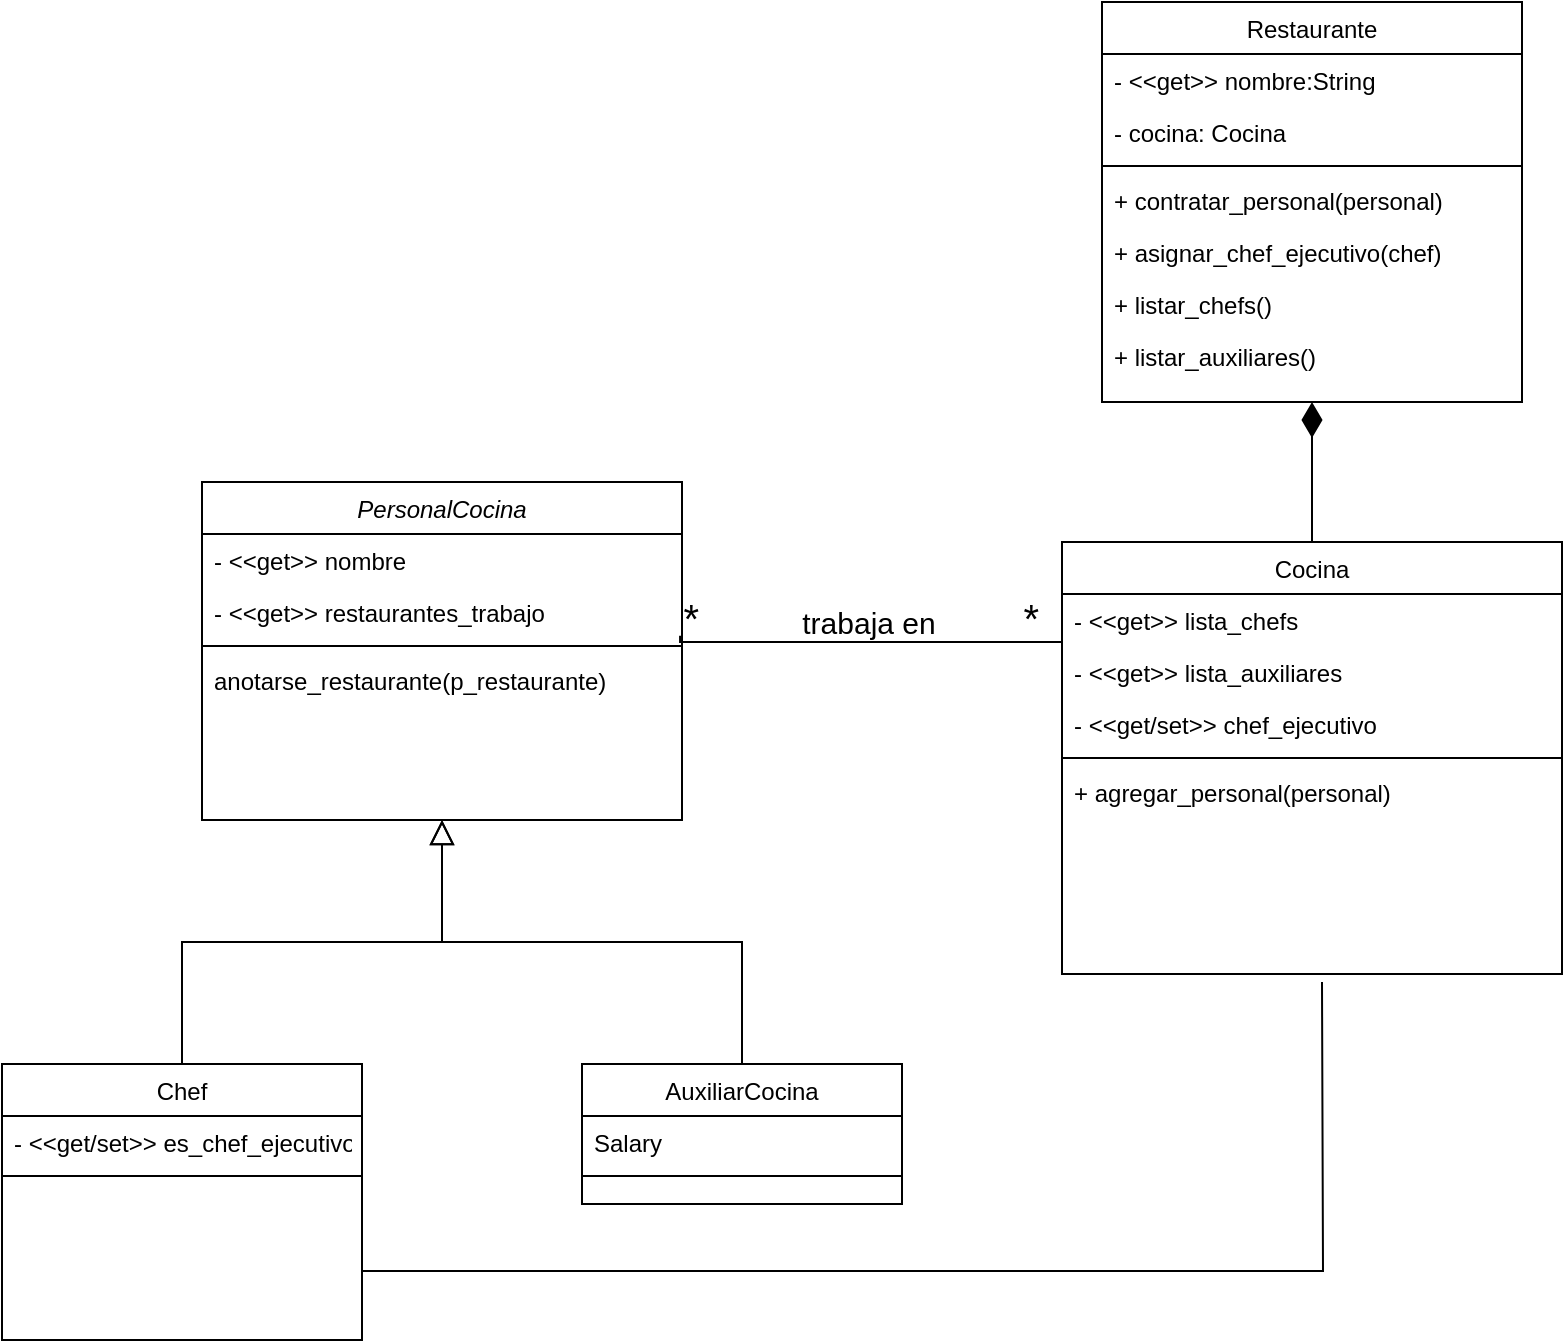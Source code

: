 <mxfile version="24.2.5" type="google" pages="3">
  <diagram id="C5RBs43oDa-KdzZeNtuy" name="Page-1">
    <mxGraphModel grid="1" page="1" gridSize="10" guides="1" tooltips="1" connect="1" arrows="1" fold="1" pageScale="1" pageWidth="827" pageHeight="1169" math="0" shadow="0">
      <root>
        <mxCell id="WIyWlLk6GJQsqaUBKTNV-0" />
        <mxCell id="WIyWlLk6GJQsqaUBKTNV-1" parent="WIyWlLk6GJQsqaUBKTNV-0" />
        <mxCell id="zkfFHV4jXpPFQw0GAbJ--0" value="PersonalCocina" style="swimlane;fontStyle=2;align=center;verticalAlign=top;childLayout=stackLayout;horizontal=1;startSize=26;horizontalStack=0;resizeParent=1;resizeLast=0;collapsible=1;marginBottom=0;rounded=0;shadow=0;strokeWidth=1;" vertex="1" parent="WIyWlLk6GJQsqaUBKTNV-1">
          <mxGeometry x="140" y="350" width="240" height="169" as="geometry">
            <mxRectangle x="230" y="140" width="160" height="26" as="alternateBounds" />
          </mxGeometry>
        </mxCell>
        <mxCell id="zkfFHV4jXpPFQw0GAbJ--1" value="- &lt;&lt;get&gt;&gt; nombre" style="text;align=left;verticalAlign=top;spacingLeft=4;spacingRight=4;overflow=hidden;rotatable=0;points=[[0,0.5],[1,0.5]];portConstraint=eastwest;" vertex="1" parent="zkfFHV4jXpPFQw0GAbJ--0">
          <mxGeometry y="26" width="240" height="26" as="geometry" />
        </mxCell>
        <mxCell id="zkfFHV4jXpPFQw0GAbJ--2" value="- &lt;&lt;get&gt;&gt; restaurantes_trabajo" style="text;align=left;verticalAlign=top;spacingLeft=4;spacingRight=4;overflow=hidden;rotatable=0;points=[[0,0.5],[1,0.5]];portConstraint=eastwest;rounded=0;shadow=0;html=0;" vertex="1" parent="zkfFHV4jXpPFQw0GAbJ--0">
          <mxGeometry y="52" width="240" height="26" as="geometry" />
        </mxCell>
        <mxCell id="zkfFHV4jXpPFQw0GAbJ--4" value="" style="line;html=1;strokeWidth=1;align=left;verticalAlign=middle;spacingTop=-1;spacingLeft=3;spacingRight=3;rotatable=0;labelPosition=right;points=[];portConstraint=eastwest;" vertex="1" parent="zkfFHV4jXpPFQw0GAbJ--0">
          <mxGeometry y="78" width="240" height="8" as="geometry" />
        </mxCell>
        <mxCell id="zkfFHV4jXpPFQw0GAbJ--5" value="anotarse_restaurante(p_restaurante)" style="text;align=left;verticalAlign=top;spacingLeft=4;spacingRight=4;overflow=hidden;rotatable=0;points=[[0,0.5],[1,0.5]];portConstraint=eastwest;" vertex="1" parent="zkfFHV4jXpPFQw0GAbJ--0">
          <mxGeometry y="86" width="240" height="26" as="geometry" />
        </mxCell>
        <mxCell id="O_YYT9rSb6ISfpcR57pi-17" style="edgeStyle=orthogonalEdgeStyle;rounded=0;orthogonalLoop=1;jettySize=auto;html=1;exitX=1;exitY=0.75;exitDx=0;exitDy=0;endArrow=none;endFill=0;" edge="1" parent="WIyWlLk6GJQsqaUBKTNV-1" source="zkfFHV4jXpPFQw0GAbJ--6">
          <mxGeometry relative="1" as="geometry">
            <mxPoint x="700" y="600" as="targetPoint" />
          </mxGeometry>
        </mxCell>
        <mxCell id="zkfFHV4jXpPFQw0GAbJ--6" value="Chef" style="swimlane;fontStyle=0;align=center;verticalAlign=top;childLayout=stackLayout;horizontal=1;startSize=26;horizontalStack=0;resizeParent=1;resizeLast=0;collapsible=1;marginBottom=0;rounded=0;shadow=0;strokeWidth=1;" vertex="1" parent="WIyWlLk6GJQsqaUBKTNV-1">
          <mxGeometry x="40" y="641" width="180" height="138" as="geometry">
            <mxRectangle x="130" y="380" width="160" height="26" as="alternateBounds" />
          </mxGeometry>
        </mxCell>
        <mxCell id="zkfFHV4jXpPFQw0GAbJ--7" value="- &lt;&lt;get/set&gt;&gt; es_chef_ejecutivo" style="text;align=left;verticalAlign=top;spacingLeft=4;spacingRight=4;overflow=hidden;rotatable=0;points=[[0,0.5],[1,0.5]];portConstraint=eastwest;" vertex="1" parent="zkfFHV4jXpPFQw0GAbJ--6">
          <mxGeometry y="26" width="180" height="26" as="geometry" />
        </mxCell>
        <mxCell id="zkfFHV4jXpPFQw0GAbJ--9" value="" style="line;html=1;strokeWidth=1;align=left;verticalAlign=middle;spacingTop=-1;spacingLeft=3;spacingRight=3;rotatable=0;labelPosition=right;points=[];portConstraint=eastwest;" vertex="1" parent="zkfFHV4jXpPFQw0GAbJ--6">
          <mxGeometry y="52" width="180" height="8" as="geometry" />
        </mxCell>
        <mxCell id="zkfFHV4jXpPFQw0GAbJ--12" value="" style="endArrow=block;endSize=10;endFill=0;shadow=0;strokeWidth=1;rounded=0;curved=0;edgeStyle=elbowEdgeStyle;elbow=vertical;" edge="1" parent="WIyWlLk6GJQsqaUBKTNV-1" source="zkfFHV4jXpPFQw0GAbJ--6" target="zkfFHV4jXpPFQw0GAbJ--0">
          <mxGeometry width="160" relative="1" as="geometry">
            <mxPoint x="200" y="484" as="sourcePoint" />
            <mxPoint x="200" y="484" as="targetPoint" />
          </mxGeometry>
        </mxCell>
        <mxCell id="zkfFHV4jXpPFQw0GAbJ--13" value="AuxiliarCocina" style="swimlane;fontStyle=0;align=center;verticalAlign=top;childLayout=stackLayout;horizontal=1;startSize=26;horizontalStack=0;resizeParent=1;resizeLast=0;collapsible=1;marginBottom=0;rounded=0;shadow=0;strokeWidth=1;" vertex="1" parent="WIyWlLk6GJQsqaUBKTNV-1">
          <mxGeometry x="330" y="641" width="160" height="70" as="geometry">
            <mxRectangle x="340" y="380" width="170" height="26" as="alternateBounds" />
          </mxGeometry>
        </mxCell>
        <mxCell id="zkfFHV4jXpPFQw0GAbJ--14" value="Salary" style="text;align=left;verticalAlign=top;spacingLeft=4;spacingRight=4;overflow=hidden;rotatable=0;points=[[0,0.5],[1,0.5]];portConstraint=eastwest;" vertex="1" parent="zkfFHV4jXpPFQw0GAbJ--13">
          <mxGeometry y="26" width="160" height="26" as="geometry" />
        </mxCell>
        <mxCell id="zkfFHV4jXpPFQw0GAbJ--15" value="" style="line;html=1;strokeWidth=1;align=left;verticalAlign=middle;spacingTop=-1;spacingLeft=3;spacingRight=3;rotatable=0;labelPosition=right;points=[];portConstraint=eastwest;" vertex="1" parent="zkfFHV4jXpPFQw0GAbJ--13">
          <mxGeometry y="52" width="160" height="8" as="geometry" />
        </mxCell>
        <mxCell id="zkfFHV4jXpPFQw0GAbJ--16" value="" style="endArrow=block;endSize=10;endFill=0;shadow=0;strokeWidth=1;rounded=0;curved=0;edgeStyle=elbowEdgeStyle;elbow=vertical;" edge="1" parent="WIyWlLk6GJQsqaUBKTNV-1" source="zkfFHV4jXpPFQw0GAbJ--13" target="zkfFHV4jXpPFQw0GAbJ--0">
          <mxGeometry width="160" relative="1" as="geometry">
            <mxPoint x="210" y="654" as="sourcePoint" />
            <mxPoint x="310" y="552" as="targetPoint" />
          </mxGeometry>
        </mxCell>
        <mxCell id="O_YYT9rSb6ISfpcR57pi-12" style="edgeStyle=orthogonalEdgeStyle;rounded=0;orthogonalLoop=1;jettySize=auto;html=1;exitX=0.5;exitY=0;exitDx=0;exitDy=0;entryX=0.5;entryY=1;entryDx=0;entryDy=0;endArrow=diamondThin;endFill=1;strokeWidth=1;endSize=15;" edge="1" parent="WIyWlLk6GJQsqaUBKTNV-1" source="zkfFHV4jXpPFQw0GAbJ--17" target="O_YYT9rSb6ISfpcR57pi-0">
          <mxGeometry relative="1" as="geometry" />
        </mxCell>
        <mxCell id="zkfFHV4jXpPFQw0GAbJ--17" value="Cocina" style="swimlane;fontStyle=0;align=center;verticalAlign=top;childLayout=stackLayout;horizontal=1;startSize=26;horizontalStack=0;resizeParent=1;resizeLast=0;collapsible=1;marginBottom=0;rounded=0;shadow=0;strokeWidth=1;" vertex="1" parent="WIyWlLk6GJQsqaUBKTNV-1">
          <mxGeometry x="570" y="380" width="250" height="216" as="geometry">
            <mxRectangle x="550" y="140" width="160" height="26" as="alternateBounds" />
          </mxGeometry>
        </mxCell>
        <mxCell id="zkfFHV4jXpPFQw0GAbJ--18" value="- &lt;&lt;get&gt;&gt; lista_chefs" style="text;align=left;verticalAlign=top;spacingLeft=4;spacingRight=4;overflow=hidden;rotatable=0;points=[[0,0.5],[1,0.5]];portConstraint=eastwest;" vertex="1" parent="zkfFHV4jXpPFQw0GAbJ--17">
          <mxGeometry y="26" width="250" height="26" as="geometry" />
        </mxCell>
        <mxCell id="zkfFHV4jXpPFQw0GAbJ--21" value="- &lt;&lt;get&gt;&gt; lista_auxiliares" style="text;align=left;verticalAlign=top;spacingLeft=4;spacingRight=4;overflow=hidden;rotatable=0;points=[[0,0.5],[1,0.5]];portConstraint=eastwest;rounded=0;shadow=0;html=0;" vertex="1" parent="zkfFHV4jXpPFQw0GAbJ--17">
          <mxGeometry y="52" width="250" height="26" as="geometry" />
        </mxCell>
        <mxCell id="zkfFHV4jXpPFQw0GAbJ--22" value="- &lt;&lt;get/set&gt;&gt; chef_ejecutivo" style="text;align=left;verticalAlign=top;spacingLeft=4;spacingRight=4;overflow=hidden;rotatable=0;points=[[0,0.5],[1,0.5]];portConstraint=eastwest;rounded=0;shadow=0;html=0;" vertex="1" parent="zkfFHV4jXpPFQw0GAbJ--17">
          <mxGeometry y="78" width="250" height="26" as="geometry" />
        </mxCell>
        <mxCell id="zkfFHV4jXpPFQw0GAbJ--23" value="" style="line;html=1;strokeWidth=1;align=left;verticalAlign=middle;spacingTop=-1;spacingLeft=3;spacingRight=3;rotatable=0;labelPosition=right;points=[];portConstraint=eastwest;" vertex="1" parent="zkfFHV4jXpPFQw0GAbJ--17">
          <mxGeometry y="104" width="250" height="8" as="geometry" />
        </mxCell>
        <mxCell id="zkfFHV4jXpPFQw0GAbJ--24" value="+ agregar_personal(personal)" style="text;align=left;verticalAlign=top;spacingLeft=4;spacingRight=4;overflow=hidden;rotatable=0;points=[[0,0.5],[1,0.5]];portConstraint=eastwest;" vertex="1" parent="zkfFHV4jXpPFQw0GAbJ--17">
          <mxGeometry y="112" width="250" height="26" as="geometry" />
        </mxCell>
        <mxCell id="O_YYT9rSb6ISfpcR57pi-0" value="Restaurante" style="swimlane;fontStyle=0;align=center;verticalAlign=top;childLayout=stackLayout;horizontal=1;startSize=26;horizontalStack=0;resizeParent=1;resizeLast=0;collapsible=1;marginBottom=0;rounded=0;shadow=0;strokeWidth=1;" vertex="1" parent="WIyWlLk6GJQsqaUBKTNV-1">
          <mxGeometry x="590" y="110" width="210" height="200" as="geometry">
            <mxRectangle x="550" y="140" width="160" height="26" as="alternateBounds" />
          </mxGeometry>
        </mxCell>
        <mxCell id="O_YYT9rSb6ISfpcR57pi-2" value="- &lt;&lt;get&gt;&gt; nombre:String" style="text;align=left;verticalAlign=top;spacingLeft=4;spacingRight=4;overflow=hidden;rotatable=0;points=[[0,0.5],[1,0.5]];portConstraint=eastwest;rounded=0;shadow=0;html=0;" vertex="1" parent="O_YYT9rSb6ISfpcR57pi-0">
          <mxGeometry y="26" width="210" height="26" as="geometry" />
        </mxCell>
        <mxCell id="O_YYT9rSb6ISfpcR57pi-3" value="- cocina: Cocina" style="text;align=left;verticalAlign=top;spacingLeft=4;spacingRight=4;overflow=hidden;rotatable=0;points=[[0,0.5],[1,0.5]];portConstraint=eastwest;rounded=0;shadow=0;html=0;" vertex="1" parent="O_YYT9rSb6ISfpcR57pi-0">
          <mxGeometry y="52" width="210" height="26" as="geometry" />
        </mxCell>
        <mxCell id="O_YYT9rSb6ISfpcR57pi-6" value="" style="line;html=1;strokeWidth=1;align=left;verticalAlign=middle;spacingTop=-1;spacingLeft=3;spacingRight=3;rotatable=0;labelPosition=right;points=[];portConstraint=eastwest;" vertex="1" parent="O_YYT9rSb6ISfpcR57pi-0">
          <mxGeometry y="78" width="210" height="8" as="geometry" />
        </mxCell>
        <mxCell id="O_YYT9rSb6ISfpcR57pi-8" value="+ contratar_personal(personal)" style="text;align=left;verticalAlign=top;spacingLeft=4;spacingRight=4;overflow=hidden;rotatable=0;points=[[0,0.5],[1,0.5]];portConstraint=eastwest;" vertex="1" parent="O_YYT9rSb6ISfpcR57pi-0">
          <mxGeometry y="86" width="210" height="26" as="geometry" />
        </mxCell>
        <mxCell id="O_YYT9rSb6ISfpcR57pi-13" value="+ asignar_chef_ejecutivo(chef)" style="text;align=left;verticalAlign=top;spacingLeft=4;spacingRight=4;overflow=hidden;rotatable=0;points=[[0,0.5],[1,0.5]];portConstraint=eastwest;" vertex="1" parent="O_YYT9rSb6ISfpcR57pi-0">
          <mxGeometry y="112" width="210" height="26" as="geometry" />
        </mxCell>
        <mxCell id="O_YYT9rSb6ISfpcR57pi-14" value="+ listar_chefs()" style="text;align=left;verticalAlign=top;spacingLeft=4;spacingRight=4;overflow=hidden;rotatable=0;points=[[0,0.5],[1,0.5]];portConstraint=eastwest;" vertex="1" parent="O_YYT9rSb6ISfpcR57pi-0">
          <mxGeometry y="138" width="210" height="26" as="geometry" />
        </mxCell>
        <mxCell id="O_YYT9rSb6ISfpcR57pi-15" value="+ listar_auxiliares()" style="text;align=left;verticalAlign=top;spacingLeft=4;spacingRight=4;overflow=hidden;rotatable=0;points=[[0,0.5],[1,0.5]];portConstraint=eastwest;" vertex="1" parent="O_YYT9rSb6ISfpcR57pi-0">
          <mxGeometry y="164" width="210" height="26" as="geometry" />
        </mxCell>
        <mxCell id="zkfFHV4jXpPFQw0GAbJ--26" value="" style="endArrow=none;shadow=0;strokeWidth=1;rounded=0;curved=0;endFill=0;edgeStyle=elbowEdgeStyle;elbow=vertical;exitX=0.996;exitY=0.955;exitDx=0;exitDy=0;entryX=0;entryY=0.5;entryDx=0;entryDy=0;exitPerimeter=0;" edge="1" parent="WIyWlLk6GJQsqaUBKTNV-1" source="zkfFHV4jXpPFQw0GAbJ--2" target="zkfFHV4jXpPFQw0GAbJ--22">
          <mxGeometry x="0.5" y="41" relative="1" as="geometry">
            <mxPoint x="200" y="306" as="sourcePoint" />
            <mxPoint x="590" y="220" as="targetPoint" />
            <mxPoint x="-40" y="32" as="offset" />
            <Array as="points">
              <mxPoint x="480" y="430" />
            </Array>
          </mxGeometry>
        </mxCell>
        <mxCell id="zkfFHV4jXpPFQw0GAbJ--28" value="*" style="resizable=0;align=right;verticalAlign=bottom;labelBackgroundColor=none;fontSize=20;" connectable="0" vertex="1" parent="zkfFHV4jXpPFQw0GAbJ--26">
          <mxGeometry x="1" relative="1" as="geometry">
            <mxPoint x="-10" y="-41" as="offset" />
          </mxGeometry>
        </mxCell>
        <mxCell id="O_YYT9rSb6ISfpcR57pi-11" value="*" style="resizable=0;align=right;verticalAlign=bottom;labelBackgroundColor=none;fontSize=20;" connectable="0" vertex="1" parent="zkfFHV4jXpPFQw0GAbJ--26">
          <mxGeometry x="1" relative="1" as="geometry">
            <mxPoint x="-180" y="-41" as="offset" />
          </mxGeometry>
        </mxCell>
        <mxCell id="zkfFHV4jXpPFQw0GAbJ--29" value="trabaja en" style="text;html=1;resizable=0;points=[];;align=center;verticalAlign=middle;labelBackgroundColor=none;rounded=0;shadow=0;strokeWidth=1;fontSize=15;" connectable="0" vertex="1" parent="zkfFHV4jXpPFQw0GAbJ--26">
          <mxGeometry x="0.5" y="49" relative="1" as="geometry">
            <mxPoint x="-80" y="39" as="offset" />
          </mxGeometry>
        </mxCell>
      </root>
    </mxGraphModel>
  </diagram>
  <diagram id="2Ar8Z4wLCR7HlNkgT3B6" name="Page-2">
    <mxGraphModel grid="1" page="1" gridSize="10" guides="1" tooltips="1" connect="1" arrows="1" fold="1" pageScale="1" pageWidth="3300" pageHeight="4681" math="0" shadow="0">
      <root>
        <mxCell id="0" />
        <mxCell id="1" parent="0" />
        <mxCell id="kqbw31sDXH4kRQQlSSI2-1" value="Restaurante" style="swimlane;fontStyle=0;align=center;verticalAlign=top;childLayout=stackLayout;horizontal=1;startSize=26;horizontalStack=0;resizeParent=1;resizeLast=0;collapsible=1;marginBottom=0;rounded=0;shadow=0;strokeWidth=1;" vertex="1" collapsed="1" parent="1">
          <mxGeometry x="460" y="206" width="160" height="26" as="geometry">
            <mxRectangle x="440" y="94" width="210" height="200" as="alternateBounds" />
          </mxGeometry>
        </mxCell>
        <mxCell id="kqbw31sDXH4kRQQlSSI2-2" value="&lt;&lt;get&gt;&gt; - nombre:String" style="text;align=left;verticalAlign=top;spacingLeft=4;spacingRight=4;overflow=hidden;rotatable=0;points=[[0,0.5],[1,0.5]];portConstraint=eastwest;rounded=0;shadow=0;html=0;" vertex="1" parent="kqbw31sDXH4kRQQlSSI2-1">
          <mxGeometry y="26" width="210" height="26" as="geometry" />
        </mxCell>
        <mxCell id="v0S3m2ecOAjyxFvO2GLy-2" value="&lt;&lt;get&gt;&gt; - chefs_contratados" style="text;align=left;verticalAlign=top;spacingLeft=4;spacingRight=4;overflow=hidden;rotatable=0;points=[[0,0.5],[1,0.5]];portConstraint=eastwest;" vertex="1" parent="kqbw31sDXH4kRQQlSSI2-1">
          <mxGeometry y="52" width="210" height="26" as="geometry" />
        </mxCell>
        <mxCell id="kqbw31sDXH4kRQQlSSI2-3" value="- cocina: Cocina" style="text;align=left;verticalAlign=top;spacingLeft=4;spacingRight=4;overflow=hidden;rotatable=0;points=[[0,0.5],[1,0.5]];portConstraint=eastwest;rounded=0;shadow=0;html=0;" vertex="1" parent="kqbw31sDXH4kRQQlSSI2-1">
          <mxGeometry y="78" width="210" height="26" as="geometry" />
        </mxCell>
        <mxCell id="kqbw31sDXH4kRQQlSSI2-4" value="" style="line;html=1;strokeWidth=1;align=left;verticalAlign=middle;spacingTop=-1;spacingLeft=3;spacingRight=3;rotatable=0;labelPosition=right;points=[];portConstraint=eastwest;" vertex="1" parent="kqbw31sDXH4kRQQlSSI2-1">
          <mxGeometry y="104" width="210" height="8" as="geometry" />
        </mxCell>
        <mxCell id="kqbw31sDXH4kRQQlSSI2-5" value="+ contratar_chef(p_chef)" style="text;align=left;verticalAlign=top;spacingLeft=4;spacingRight=4;overflow=hidden;rotatable=0;points=[[0,0.5],[1,0.5]];portConstraint=eastwest;" vertex="1" parent="kqbw31sDXH4kRQQlSSI2-1">
          <mxGeometry y="112" width="210" height="26" as="geometry" />
        </mxCell>
        <mxCell id="kqbw31sDXH4kRQQlSSI2-7" value="+ listar_chefs()" style="text;align=left;verticalAlign=top;spacingLeft=4;spacingRight=4;overflow=hidden;rotatable=0;points=[[0,0.5],[1,0.5]];portConstraint=eastwest;" vertex="1" parent="kqbw31sDXH4kRQQlSSI2-1">
          <mxGeometry y="138" width="210" height="26" as="geometry" />
        </mxCell>
        <mxCell id="rrcID_v41A2miuOMxZAo-1" value="Chef" style="swimlane;fontStyle=0;align=center;verticalAlign=top;childLayout=stackLayout;horizontal=1;startSize=26;horizontalStack=0;resizeParent=1;resizeLast=0;collapsible=1;marginBottom=0;rounded=0;shadow=0;strokeWidth=1;" vertex="1" collapsed="1" parent="1">
          <mxGeometry x="805" y="450" width="160" height="26" as="geometry">
            <mxRectangle x="770" y="440" width="230" height="138" as="alternateBounds" />
          </mxGeometry>
        </mxCell>
        <mxCell id="vxrg2zfMj63Odf8F54z9-1" value="&lt;&lt;get&gt;&gt;  - nombre" style="text;align=left;verticalAlign=top;spacingLeft=4;spacingRight=4;overflow=hidden;rotatable=0;points=[[0,0.5],[1,0.5]];portConstraint=eastwest;" vertex="1" parent="rrcID_v41A2miuOMxZAo-1">
          <mxGeometry y="26" width="230" height="26" as="geometry" />
        </mxCell>
        <mxCell id="_IdGFjwHKnPL7USoqD4H-1" value="- restaurantes_trabajo: List" style="text;align=left;verticalAlign=top;spacingLeft=4;spacingRight=4;overflow=hidden;rotatable=0;points=[[0,0.5],[1,0.5]];portConstraint=eastwest;rounded=0;shadow=0;html=0;" vertex="1" parent="rrcID_v41A2miuOMxZAo-1">
          <mxGeometry y="52" width="230" height="26" as="geometry" />
        </mxCell>
        <mxCell id="rrcID_v41A2miuOMxZAo-3" value="" style="line;html=1;strokeWidth=1;align=left;verticalAlign=middle;spacingTop=-1;spacingLeft=3;spacingRight=3;rotatable=0;labelPosition=right;points=[];portConstraint=eastwest;" vertex="1" parent="rrcID_v41A2miuOMxZAo-1">
          <mxGeometry y="78" width="230" height="8" as="geometry" />
        </mxCell>
        <mxCell id="uwINRwgmfWBXJqWsQT2F-1" value="+ anotarse_restaurante(p_restaurante)" style="text;align=left;verticalAlign=top;spacingLeft=4;spacingRight=4;overflow=hidden;rotatable=0;points=[[0,0.5],[1,0.5]];portConstraint=eastwest;" vertex="1" parent="rrcID_v41A2miuOMxZAo-1">
          <mxGeometry y="86" width="230" height="26" as="geometry" />
        </mxCell>
        <mxCell id="v0S3m2ecOAjyxFvO2GLy-1" value="Cocina" style="swimlane;fontStyle=0;align=center;verticalAlign=top;childLayout=stackLayout;horizontal=1;startSize=26;horizontalStack=0;resizeParent=1;resizeLast=0;collapsible=1;marginBottom=0;rounded=0;shadow=0;strokeWidth=1;" vertex="1" collapsed="1" parent="1">
          <mxGeometry x="805" y="206" width="160" height="26" as="geometry">
            <mxRectangle x="760" y="154.5" width="250" height="129" as="alternateBounds" />
          </mxGeometry>
        </mxCell>
        <mxCell id="24eIOQndguOpSDY8K5fC-4" value="- lista_chefs: List" style="text;align=left;verticalAlign=top;spacingLeft=4;spacingRight=4;overflow=hidden;rotatable=0;points=[[0,0.5],[1,0.5]];portConstraint=eastwest;" vertex="1" parent="v0S3m2ecOAjyxFvO2GLy-1">
          <mxGeometry y="26" width="250" height="26" as="geometry" />
        </mxCell>
        <mxCell id="v0S3m2ecOAjyxFvO2GLy-5" value="" style="line;html=1;strokeWidth=1;align=left;verticalAlign=middle;spacingTop=-1;spacingLeft=3;spacingRight=3;rotatable=0;labelPosition=right;points=[];portConstraint=eastwest;" vertex="1" parent="v0S3m2ecOAjyxFvO2GLy-1">
          <mxGeometry y="52" width="250" height="8" as="geometry" />
        </mxCell>
        <mxCell id="v0S3m2ecOAjyxFvO2GLy-6" value="+ agregar_chef(p_chef)" style="text;align=left;verticalAlign=top;spacingLeft=4;spacingRight=4;overflow=hidden;rotatable=0;points=[[0,0.5],[1,0.5]];portConstraint=eastwest;" vertex="1" parent="v0S3m2ecOAjyxFvO2GLy-1">
          <mxGeometry y="60" width="250" height="26" as="geometry" />
        </mxCell>
      </root>
    </mxGraphModel>
  </diagram>
  <diagram id="h2Y-zRS60Zs-LXo5vk2k" name="Page-3">
    <mxGraphModel grid="1" page="1" gridSize="10" guides="1" tooltips="1" connect="1" arrows="1" fold="1" pageScale="1" pageWidth="3300" pageHeight="4681" math="0" shadow="0">
      <root>
        <mxCell id="0" />
        <mxCell id="1" parent="0" />
        <mxCell id="NKIwW6y6Am9BhSMmX3_2-1" value="Restaurante" style="swimlane;fontStyle=0;align=center;verticalAlign=top;childLayout=stackLayout;horizontal=1;startSize=26;horizontalStack=0;resizeParent=1;resizeLast=0;collapsible=1;marginBottom=0;rounded=0;shadow=0;strokeWidth=1;" collapsed="1" vertex="1" parent="1">
          <mxGeometry x="450" y="154.5" width="160" height="26" as="geometry">
            <mxRectangle x="440" y="94" width="210" height="200" as="alternateBounds" />
          </mxGeometry>
        </mxCell>
        <mxCell id="NKIwW6y6Am9BhSMmX3_2-2" value="&lt;&lt;get&gt;&gt; - nombre:String" style="text;align=left;verticalAlign=top;spacingLeft=4;spacingRight=4;overflow=hidden;rotatable=0;points=[[0,0.5],[1,0.5]];portConstraint=eastwest;rounded=0;shadow=0;html=0;" vertex="1" parent="NKIwW6y6Am9BhSMmX3_2-1">
          <mxGeometry y="26" width="210" height="26" as="geometry" />
        </mxCell>
        <mxCell id="NKIwW6y6Am9BhSMmX3_2-3" value="&lt;&lt;get&gt;&gt; - chefs_contratados" style="text;align=left;verticalAlign=top;spacingLeft=4;spacingRight=4;overflow=hidden;rotatable=0;points=[[0,0.5],[1,0.5]];portConstraint=eastwest;" vertex="1" parent="NKIwW6y6Am9BhSMmX3_2-1">
          <mxGeometry y="52" width="210" height="26" as="geometry" />
        </mxCell>
        <mxCell id="NKIwW6y6Am9BhSMmX3_2-4" value="- cocina: Cocina" style="text;align=left;verticalAlign=top;spacingLeft=4;spacingRight=4;overflow=hidden;rotatable=0;points=[[0,0.5],[1,0.5]];portConstraint=eastwest;rounded=0;shadow=0;html=0;" vertex="1" parent="NKIwW6y6Am9BhSMmX3_2-1">
          <mxGeometry y="78" width="210" height="26" as="geometry" />
        </mxCell>
        <mxCell id="NKIwW6y6Am9BhSMmX3_2-5" value="" style="line;html=1;strokeWidth=1;align=left;verticalAlign=middle;spacingTop=-1;spacingLeft=3;spacingRight=3;rotatable=0;labelPosition=right;points=[];portConstraint=eastwest;" vertex="1" parent="NKIwW6y6Am9BhSMmX3_2-1">
          <mxGeometry y="104" width="210" height="8" as="geometry" />
        </mxCell>
        <mxCell id="NKIwW6y6Am9BhSMmX3_2-6" value="+ contratar_chef(p_chef)" style="text;align=left;verticalAlign=top;spacingLeft=4;spacingRight=4;overflow=hidden;rotatable=0;points=[[0,0.5],[1,0.5]];portConstraint=eastwest;" vertex="1" parent="NKIwW6y6Am9BhSMmX3_2-1">
          <mxGeometry y="112" width="210" height="26" as="geometry" />
        </mxCell>
        <mxCell id="NKIwW6y6Am9BhSMmX3_2-7" value="+ listar_chefs()" style="text;align=left;verticalAlign=top;spacingLeft=4;spacingRight=4;overflow=hidden;rotatable=0;points=[[0,0.5],[1,0.5]];portConstraint=eastwest;" vertex="1" parent="NKIwW6y6Am9BhSMmX3_2-1">
          <mxGeometry y="138" width="210" height="26" as="geometry" />
        </mxCell>
        <mxCell id="NKIwW6y6Am9BhSMmX3_2-8" style="edgeStyle=orthogonalEdgeStyle;rounded=0;orthogonalLoop=1;jettySize=auto;html=1;entryX=0.5;entryY=1;entryDx=0;entryDy=0;endArrow=none;endFill=0;" edge="1" parent="1" source="NKIwW6y6Am9BhSMmX3_2-9" target="NKIwW6y6Am9BhSMmX3_2-15">
          <mxGeometry relative="1" as="geometry" />
        </mxCell>
        <mxCell id="NKIwW6y6Am9BhSMmX3_2-9" value="Chef" style="swimlane;fontStyle=0;align=center;verticalAlign=top;childLayout=stackLayout;horizontal=1;startSize=26;horizontalStack=0;resizeParent=1;resizeLast=0;collapsible=1;marginBottom=0;rounded=0;shadow=0;strokeWidth=1;" collapsed="1" vertex="1" parent="1">
          <mxGeometry x="760" y="420" width="160" height="26" as="geometry">
            <mxRectangle x="770" y="440" width="230" height="138" as="alternateBounds" />
          </mxGeometry>
        </mxCell>
        <mxCell id="NKIwW6y6Am9BhSMmX3_2-10" value="&lt;&lt;get&gt;&gt;  - nombre" style="text;align=left;verticalAlign=top;spacingLeft=4;spacingRight=4;overflow=hidden;rotatable=0;points=[[0,0.5],[1,0.5]];portConstraint=eastwest;" vertex="1" parent="NKIwW6y6Am9BhSMmX3_2-9">
          <mxGeometry y="26" width="230" height="26" as="geometry" />
        </mxCell>
        <mxCell id="NKIwW6y6Am9BhSMmX3_2-11" value="- restaurantes_trabajo: List" style="text;align=left;verticalAlign=top;spacingLeft=4;spacingRight=4;overflow=hidden;rotatable=0;points=[[0,0.5],[1,0.5]];portConstraint=eastwest;rounded=0;shadow=0;html=0;" vertex="1" parent="NKIwW6y6Am9BhSMmX3_2-9">
          <mxGeometry y="52" width="230" height="26" as="geometry" />
        </mxCell>
        <mxCell id="NKIwW6y6Am9BhSMmX3_2-12" value="" style="line;html=1;strokeWidth=1;align=left;verticalAlign=middle;spacingTop=-1;spacingLeft=3;spacingRight=3;rotatable=0;labelPosition=right;points=[];portConstraint=eastwest;" vertex="1" parent="NKIwW6y6Am9BhSMmX3_2-9">
          <mxGeometry y="78" width="230" height="8" as="geometry" />
        </mxCell>
        <mxCell id="NKIwW6y6Am9BhSMmX3_2-13" value="+ anotarse_restaurante(p_restaurante)" style="text;align=left;verticalAlign=top;spacingLeft=4;spacingRight=4;overflow=hidden;rotatable=0;points=[[0,0.5],[1,0.5]];portConstraint=eastwest;" vertex="1" parent="NKIwW6y6Am9BhSMmX3_2-9">
          <mxGeometry y="86" width="230" height="26" as="geometry" />
        </mxCell>
        <mxCell id="NKIwW6y6Am9BhSMmX3_2-14" style="edgeStyle=orthogonalEdgeStyle;rounded=0;orthogonalLoop=1;jettySize=auto;html=1;entryX=1;entryY=0.5;entryDx=0;entryDy=0;endArrow=diamondThin;endFill=1;endSize=15;" edge="1" parent="1" source="NKIwW6y6Am9BhSMmX3_2-15" target="NKIwW6y6Am9BhSMmX3_2-6">
          <mxGeometry relative="1" as="geometry">
            <mxPoint x="660" y="220" as="targetPoint" />
          </mxGeometry>
        </mxCell>
        <mxCell id="NKIwW6y6Am9BhSMmX3_2-15" value="Cocina" style="swimlane;fontStyle=0;align=center;verticalAlign=top;childLayout=stackLayout;horizontal=1;startSize=26;horizontalStack=0;resizeParent=1;resizeLast=0;collapsible=1;marginBottom=0;rounded=0;shadow=0;strokeWidth=1;" collapsed="1" vertex="1" parent="1">
          <mxGeometry x="760" y="154.5" width="160" height="26" as="geometry">
            <mxRectangle x="760" y="154.5" width="250" height="129" as="alternateBounds" />
          </mxGeometry>
        </mxCell>
        <mxCell id="NKIwW6y6Am9BhSMmX3_2-16" value="- lista_chefs: List" style="text;align=left;verticalAlign=top;spacingLeft=4;spacingRight=4;overflow=hidden;rotatable=0;points=[[0,0.5],[1,0.5]];portConstraint=eastwest;" vertex="1" parent="NKIwW6y6Am9BhSMmX3_2-15">
          <mxGeometry y="26" width="250" height="26" as="geometry" />
        </mxCell>
        <mxCell id="NKIwW6y6Am9BhSMmX3_2-17" value="" style="line;html=1;strokeWidth=1;align=left;verticalAlign=middle;spacingTop=-1;spacingLeft=3;spacingRight=3;rotatable=0;labelPosition=right;points=[];portConstraint=eastwest;" vertex="1" parent="NKIwW6y6Am9BhSMmX3_2-15">
          <mxGeometry y="52" width="250" height="8" as="geometry" />
        </mxCell>
        <mxCell id="NKIwW6y6Am9BhSMmX3_2-18" value="+ agregar_chef(p_chef)" style="text;align=left;verticalAlign=top;spacingLeft=4;spacingRight=4;overflow=hidden;rotatable=0;points=[[0,0.5],[1,0.5]];portConstraint=eastwest;" vertex="1" parent="NKIwW6y6Am9BhSMmX3_2-15">
          <mxGeometry y="60" width="250" height="26" as="geometry" />
        </mxCell>
        <mxCell id="NKIwW6y6Am9BhSMmX3_2-19" style="edgeStyle=orthogonalEdgeStyle;rounded=0;orthogonalLoop=1;jettySize=auto;html=1;entryX=0.5;entryY=1;entryDx=0;entryDy=0;endArrow=diamondThin;endFill=0;endSize=15;" edge="1" parent="1" source="NKIwW6y6Am9BhSMmX3_2-11" target="NKIwW6y6Am9BhSMmX3_2-1">
          <mxGeometry relative="1" as="geometry" />
        </mxCell>
        <mxCell id="NKIwW6y6Am9BhSMmX3_2-20" value="trabaja en" style="text;html=1;align=center;verticalAlign=middle;whiteSpace=wrap;rounded=0;" vertex="1" parent="1">
          <mxGeometry x="850" y="270" width="60" height="30" as="geometry" />
        </mxCell>
      </root>
    </mxGraphModel>
  </diagram>
</mxfile>
